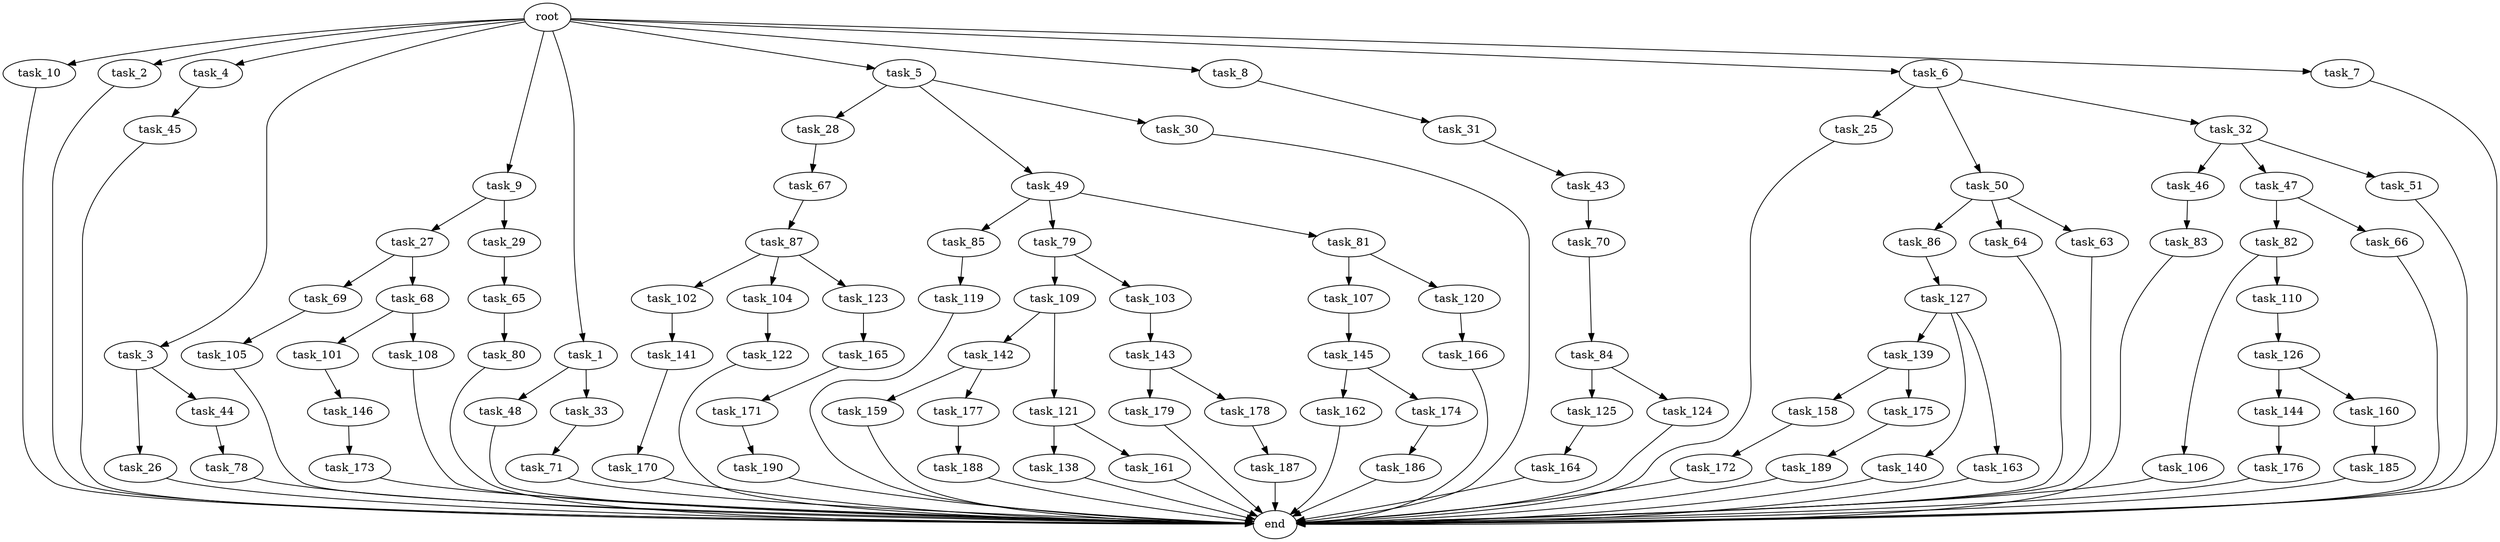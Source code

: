 digraph G {
  task_102 [size="1717986918.400000"];
  task_65 [size="429496729.600000"];
  task_176 [size="1099511627.776000"];
  task_142 [size="841813590.016000"];
  task_162 [size="1391569403.904000"];
  task_158 [size="68719476.736000"];
  task_105 [size="1717986918.400000"];
  task_78 [size="841813590.016000"];
  task_166 [size="1099511627.776000"];
  task_45 [size="1717986918.400000"];
  task_25 [size="429496729.600000"];
  task_144 [size="429496729.600000"];
  task_46 [size="1099511627.776000"];
  task_179 [size="1391569403.904000"];
  task_164 [size="429496729.600000"];
  task_170 [size="429496729.600000"];
  task_82 [size="154618822.656000"];
  task_10 [size="2.048000"];
  task_139 [size="68719476.736000"];
  task_28 [size="618475290.624000"];
  task_50 [size="429496729.600000"];
  task_71 [size="1717986918.400000"];
  task_31 [size="618475290.624000"];
  task_49 [size="618475290.624000"];
  task_146 [size="274877906.944000"];
  task_106 [size="1717986918.400000"];
  task_121 [size="841813590.016000"];
  task_140 [size="68719476.736000"];
  task_190 [size="274877906.944000"];
  task_122 [size="1717986918.400000"];
  task_126 [size="1391569403.904000"];
  task_159 [size="841813590.016000"];
  task_2 [size="2.048000"];
  task_48 [size="154618822.656000"];
  task_67 [size="429496729.600000"];
  task_110 [size="1717986918.400000"];
  task_186 [size="1099511627.776000"];
  task_30 [size="618475290.624000"];
  task_177 [size="841813590.016000"];
  task_160 [size="429496729.600000"];
  task_104 [size="1717986918.400000"];
  task_33 [size="154618822.656000"];
  task_4 [size="2.048000"];
  task_109 [size="1717986918.400000"];
  task_43 [size="429496729.600000"];
  task_27 [size="154618822.656000"];
  task_141 [size="68719476.736000"];
  task_85 [size="429496729.600000"];
  task_80 [size="274877906.944000"];
  task_138 [size="618475290.624000"];
  task_119 [size="1099511627.776000"];
  task_173 [size="618475290.624000"];
  task_172 [size="1391569403.904000"];
  task_3 [size="2.048000"];
  task_9 [size="2.048000"];
  task_32 [size="429496729.600000"];
  task_143 [size="1391569403.904000"];
  task_163 [size="68719476.736000"];
  task_174 [size="1391569403.904000"];
  task_171 [size="274877906.944000"];
  task_86 [size="1099511627.776000"];
  task_189 [size="841813590.016000"];
  task_101 [size="274877906.944000"];
  task_1 [size="2.048000"];
  task_107 [size="429496729.600000"];
  task_26 [size="68719476.736000"];
  task_69 [size="274877906.944000"];
  task_44 [size="68719476.736000"];
  task_5 [size="2.048000"];
  task_108 [size="274877906.944000"];
  end [size="0.000000"];
  task_8 [size="2.048000"];
  task_87 [size="274877906.944000"];
  task_64 [size="1099511627.776000"];
  task_83 [size="274877906.944000"];
  task_63 [size="1099511627.776000"];
  task_127 [size="274877906.944000"];
  task_84 [size="1099511627.776000"];
  task_29 [size="154618822.656000"];
  task_145 [size="68719476.736000"];
  task_79 [size="429496729.600000"];
  task_178 [size="1391569403.904000"];
  root [size="0.000000"];
  task_187 [size="154618822.656000"];
  task_47 [size="1099511627.776000"];
  task_123 [size="1717986918.400000"];
  task_120 [size="429496729.600000"];
  task_6 [size="2.048000"];
  task_70 [size="841813590.016000"];
  task_185 [size="1717986918.400000"];
  task_175 [size="68719476.736000"];
  task_188 [size="1099511627.776000"];
  task_81 [size="429496729.600000"];
  task_165 [size="429496729.600000"];
  task_161 [size="618475290.624000"];
  task_51 [size="1099511627.776000"];
  task_125 [size="841813590.016000"];
  task_124 [size="841813590.016000"];
  task_7 [size="2.048000"];
  task_68 [size="274877906.944000"];
  task_66 [size="154618822.656000"];
  task_103 [size="1717986918.400000"];

  task_102 -> task_141 [size="33554432.000000"];
  task_65 -> task_80 [size="134217728.000000"];
  task_176 -> end [size="1.000000"];
  task_142 -> task_159 [size="411041792.000000"];
  task_142 -> task_177 [size="411041792.000000"];
  task_162 -> end [size="1.000000"];
  task_158 -> task_172 [size="679477248.000000"];
  task_105 -> end [size="1.000000"];
  task_78 -> end [size="1.000000"];
  task_166 -> end [size="1.000000"];
  task_45 -> end [size="1.000000"];
  task_25 -> end [size="1.000000"];
  task_144 -> task_176 [size="536870912.000000"];
  task_46 -> task_83 [size="134217728.000000"];
  task_179 -> end [size="1.000000"];
  task_164 -> end [size="1.000000"];
  task_170 -> end [size="1.000000"];
  task_82 -> task_110 [size="838860800.000000"];
  task_82 -> task_106 [size="838860800.000000"];
  task_10 -> end [size="1.000000"];
  task_139 -> task_158 [size="33554432.000000"];
  task_139 -> task_175 [size="33554432.000000"];
  task_28 -> task_67 [size="209715200.000000"];
  task_50 -> task_86 [size="536870912.000000"];
  task_50 -> task_63 [size="536870912.000000"];
  task_50 -> task_64 [size="536870912.000000"];
  task_71 -> end [size="1.000000"];
  task_31 -> task_43 [size="209715200.000000"];
  task_49 -> task_79 [size="209715200.000000"];
  task_49 -> task_81 [size="209715200.000000"];
  task_49 -> task_85 [size="209715200.000000"];
  task_146 -> task_173 [size="301989888.000000"];
  task_106 -> end [size="1.000000"];
  task_121 -> task_161 [size="301989888.000000"];
  task_121 -> task_138 [size="301989888.000000"];
  task_140 -> end [size="1.000000"];
  task_190 -> end [size="1.000000"];
  task_122 -> end [size="1.000000"];
  task_126 -> task_160 [size="209715200.000000"];
  task_126 -> task_144 [size="209715200.000000"];
  task_159 -> end [size="1.000000"];
  task_2 -> end [size="1.000000"];
  task_48 -> end [size="1.000000"];
  task_67 -> task_87 [size="134217728.000000"];
  task_110 -> task_126 [size="679477248.000000"];
  task_186 -> end [size="1.000000"];
  task_30 -> end [size="1.000000"];
  task_177 -> task_188 [size="536870912.000000"];
  task_160 -> task_185 [size="838860800.000000"];
  task_104 -> task_122 [size="838860800.000000"];
  task_33 -> task_71 [size="838860800.000000"];
  task_4 -> task_45 [size="838860800.000000"];
  task_109 -> task_142 [size="411041792.000000"];
  task_109 -> task_121 [size="411041792.000000"];
  task_43 -> task_70 [size="411041792.000000"];
  task_27 -> task_68 [size="134217728.000000"];
  task_27 -> task_69 [size="134217728.000000"];
  task_141 -> task_170 [size="209715200.000000"];
  task_85 -> task_119 [size="536870912.000000"];
  task_80 -> end [size="1.000000"];
  task_138 -> end [size="1.000000"];
  task_119 -> end [size="1.000000"];
  task_173 -> end [size="1.000000"];
  task_172 -> end [size="1.000000"];
  task_3 -> task_26 [size="33554432.000000"];
  task_3 -> task_44 [size="33554432.000000"];
  task_9 -> task_29 [size="75497472.000000"];
  task_9 -> task_27 [size="75497472.000000"];
  task_32 -> task_51 [size="536870912.000000"];
  task_32 -> task_46 [size="536870912.000000"];
  task_32 -> task_47 [size="536870912.000000"];
  task_143 -> task_178 [size="679477248.000000"];
  task_143 -> task_179 [size="679477248.000000"];
  task_163 -> end [size="1.000000"];
  task_174 -> task_186 [size="536870912.000000"];
  task_171 -> task_190 [size="134217728.000000"];
  task_86 -> task_127 [size="134217728.000000"];
  task_189 -> end [size="1.000000"];
  task_101 -> task_146 [size="134217728.000000"];
  task_1 -> task_48 [size="75497472.000000"];
  task_1 -> task_33 [size="75497472.000000"];
  task_107 -> task_145 [size="33554432.000000"];
  task_26 -> end [size="1.000000"];
  task_69 -> task_105 [size="838860800.000000"];
  task_44 -> task_78 [size="411041792.000000"];
  task_5 -> task_28 [size="301989888.000000"];
  task_5 -> task_30 [size="301989888.000000"];
  task_5 -> task_49 [size="301989888.000000"];
  task_108 -> end [size="1.000000"];
  task_8 -> task_31 [size="301989888.000000"];
  task_87 -> task_102 [size="838860800.000000"];
  task_87 -> task_104 [size="838860800.000000"];
  task_87 -> task_123 [size="838860800.000000"];
  task_64 -> end [size="1.000000"];
  task_83 -> end [size="1.000000"];
  task_63 -> end [size="1.000000"];
  task_127 -> task_139 [size="33554432.000000"];
  task_127 -> task_163 [size="33554432.000000"];
  task_127 -> task_140 [size="33554432.000000"];
  task_84 -> task_124 [size="411041792.000000"];
  task_84 -> task_125 [size="411041792.000000"];
  task_29 -> task_65 [size="209715200.000000"];
  task_145 -> task_162 [size="679477248.000000"];
  task_145 -> task_174 [size="679477248.000000"];
  task_79 -> task_109 [size="838860800.000000"];
  task_79 -> task_103 [size="838860800.000000"];
  task_178 -> task_187 [size="75497472.000000"];
  root -> task_2 [size="1.000000"];
  root -> task_6 [size="1.000000"];
  root -> task_4 [size="1.000000"];
  root -> task_5 [size="1.000000"];
  root -> task_10 [size="1.000000"];
  root -> task_3 [size="1.000000"];
  root -> task_9 [size="1.000000"];
  root -> task_8 [size="1.000000"];
  root -> task_7 [size="1.000000"];
  root -> task_1 [size="1.000000"];
  task_187 -> end [size="1.000000"];
  task_47 -> task_82 [size="75497472.000000"];
  task_47 -> task_66 [size="75497472.000000"];
  task_123 -> task_165 [size="209715200.000000"];
  task_120 -> task_166 [size="536870912.000000"];
  task_6 -> task_25 [size="209715200.000000"];
  task_6 -> task_50 [size="209715200.000000"];
  task_6 -> task_32 [size="209715200.000000"];
  task_70 -> task_84 [size="536870912.000000"];
  task_185 -> end [size="1.000000"];
  task_175 -> task_189 [size="411041792.000000"];
  task_188 -> end [size="1.000000"];
  task_81 -> task_107 [size="209715200.000000"];
  task_81 -> task_120 [size="209715200.000000"];
  task_165 -> task_171 [size="134217728.000000"];
  task_161 -> end [size="1.000000"];
  task_51 -> end [size="1.000000"];
  task_125 -> task_164 [size="209715200.000000"];
  task_124 -> end [size="1.000000"];
  task_7 -> end [size="1.000000"];
  task_68 -> task_101 [size="134217728.000000"];
  task_68 -> task_108 [size="134217728.000000"];
  task_66 -> end [size="1.000000"];
  task_103 -> task_143 [size="679477248.000000"];
}
